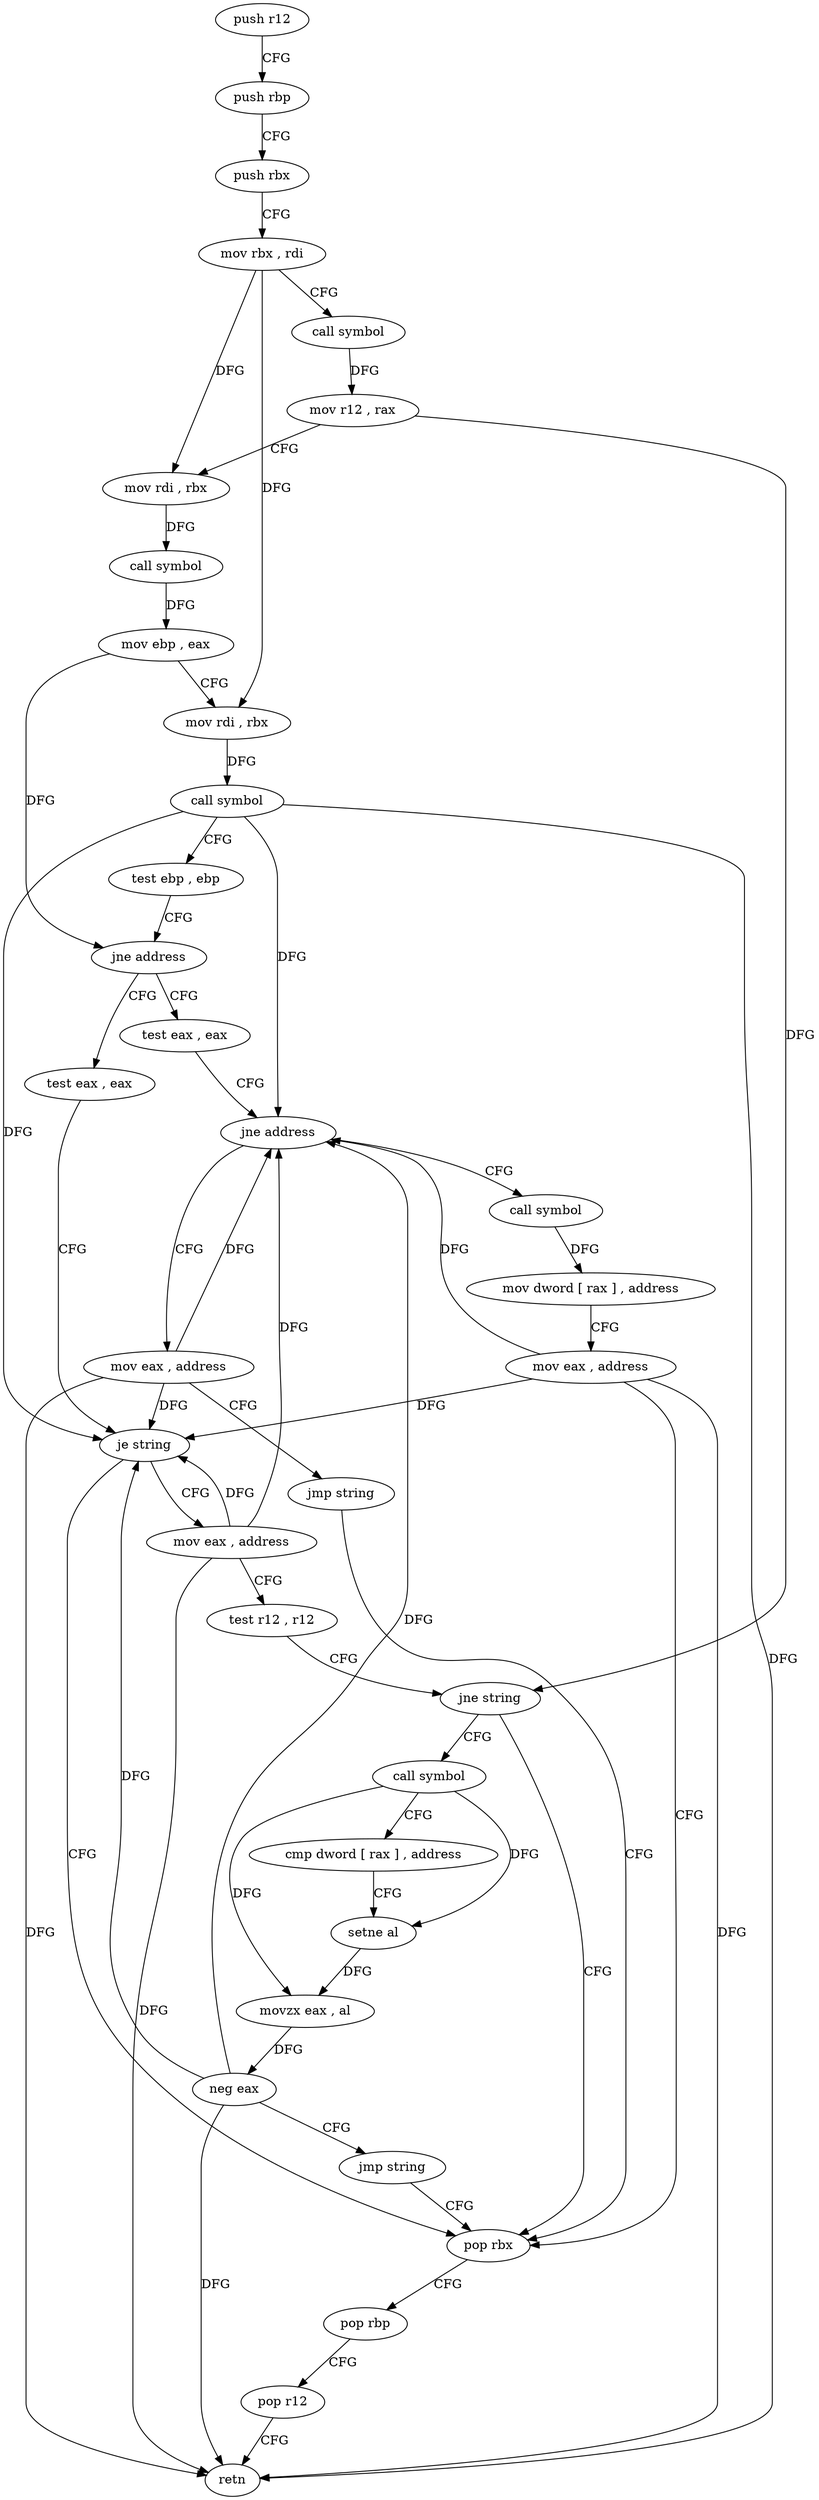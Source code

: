 digraph "func" {
"4398635" [label = "push r12" ]
"4398637" [label = "push rbp" ]
"4398638" [label = "push rbx" ]
"4398639" [label = "mov rbx , rdi" ]
"4398642" [label = "call symbol" ]
"4398647" [label = "mov r12 , rax" ]
"4398650" [label = "mov rdi , rbx" ]
"4398653" [label = "call symbol" ]
"4398658" [label = "mov ebp , eax" ]
"4398660" [label = "mov rdi , rbx" ]
"4398663" [label = "call symbol" ]
"4398668" [label = "test ebp , ebp" ]
"4398670" [label = "jne address" ]
"4398704" [label = "test eax , eax" ]
"4398672" [label = "test eax , eax" ]
"4398706" [label = "jne address" ]
"4398729" [label = "mov eax , address" ]
"4398708" [label = "call symbol" ]
"4398674" [label = "je string" ]
"4398724" [label = "pop rbx" ]
"4398676" [label = "mov eax , address" ]
"4398734" [label = "jmp string" ]
"4398713" [label = "mov dword [ rax ] , address" ]
"4398719" [label = "mov eax , address" ]
"4398725" [label = "pop rbp" ]
"4398726" [label = "pop r12" ]
"4398728" [label = "retn" ]
"4398681" [label = "test r12 , r12" ]
"4398684" [label = "jne string" ]
"4398686" [label = "call symbol" ]
"4398691" [label = "cmp dword [ rax ] , address" ]
"4398694" [label = "setne al" ]
"4398697" [label = "movzx eax , al" ]
"4398700" [label = "neg eax" ]
"4398702" [label = "jmp string" ]
"4398635" -> "4398637" [ label = "CFG" ]
"4398637" -> "4398638" [ label = "CFG" ]
"4398638" -> "4398639" [ label = "CFG" ]
"4398639" -> "4398642" [ label = "CFG" ]
"4398639" -> "4398650" [ label = "DFG" ]
"4398639" -> "4398660" [ label = "DFG" ]
"4398642" -> "4398647" [ label = "DFG" ]
"4398647" -> "4398650" [ label = "CFG" ]
"4398647" -> "4398684" [ label = "DFG" ]
"4398650" -> "4398653" [ label = "DFG" ]
"4398653" -> "4398658" [ label = "DFG" ]
"4398658" -> "4398660" [ label = "CFG" ]
"4398658" -> "4398670" [ label = "DFG" ]
"4398660" -> "4398663" [ label = "DFG" ]
"4398663" -> "4398668" [ label = "CFG" ]
"4398663" -> "4398706" [ label = "DFG" ]
"4398663" -> "4398674" [ label = "DFG" ]
"4398663" -> "4398728" [ label = "DFG" ]
"4398668" -> "4398670" [ label = "CFG" ]
"4398670" -> "4398704" [ label = "CFG" ]
"4398670" -> "4398672" [ label = "CFG" ]
"4398704" -> "4398706" [ label = "CFG" ]
"4398672" -> "4398674" [ label = "CFG" ]
"4398706" -> "4398729" [ label = "CFG" ]
"4398706" -> "4398708" [ label = "CFG" ]
"4398729" -> "4398734" [ label = "CFG" ]
"4398729" -> "4398706" [ label = "DFG" ]
"4398729" -> "4398674" [ label = "DFG" ]
"4398729" -> "4398728" [ label = "DFG" ]
"4398708" -> "4398713" [ label = "DFG" ]
"4398674" -> "4398724" [ label = "CFG" ]
"4398674" -> "4398676" [ label = "CFG" ]
"4398724" -> "4398725" [ label = "CFG" ]
"4398676" -> "4398681" [ label = "CFG" ]
"4398676" -> "4398706" [ label = "DFG" ]
"4398676" -> "4398674" [ label = "DFG" ]
"4398676" -> "4398728" [ label = "DFG" ]
"4398734" -> "4398724" [ label = "CFG" ]
"4398713" -> "4398719" [ label = "CFG" ]
"4398719" -> "4398724" [ label = "CFG" ]
"4398719" -> "4398706" [ label = "DFG" ]
"4398719" -> "4398674" [ label = "DFG" ]
"4398719" -> "4398728" [ label = "DFG" ]
"4398725" -> "4398726" [ label = "CFG" ]
"4398726" -> "4398728" [ label = "CFG" ]
"4398681" -> "4398684" [ label = "CFG" ]
"4398684" -> "4398724" [ label = "CFG" ]
"4398684" -> "4398686" [ label = "CFG" ]
"4398686" -> "4398691" [ label = "CFG" ]
"4398686" -> "4398694" [ label = "DFG" ]
"4398686" -> "4398697" [ label = "DFG" ]
"4398691" -> "4398694" [ label = "CFG" ]
"4398694" -> "4398697" [ label = "DFG" ]
"4398697" -> "4398700" [ label = "DFG" ]
"4398700" -> "4398702" [ label = "CFG" ]
"4398700" -> "4398706" [ label = "DFG" ]
"4398700" -> "4398674" [ label = "DFG" ]
"4398700" -> "4398728" [ label = "DFG" ]
"4398702" -> "4398724" [ label = "CFG" ]
}
